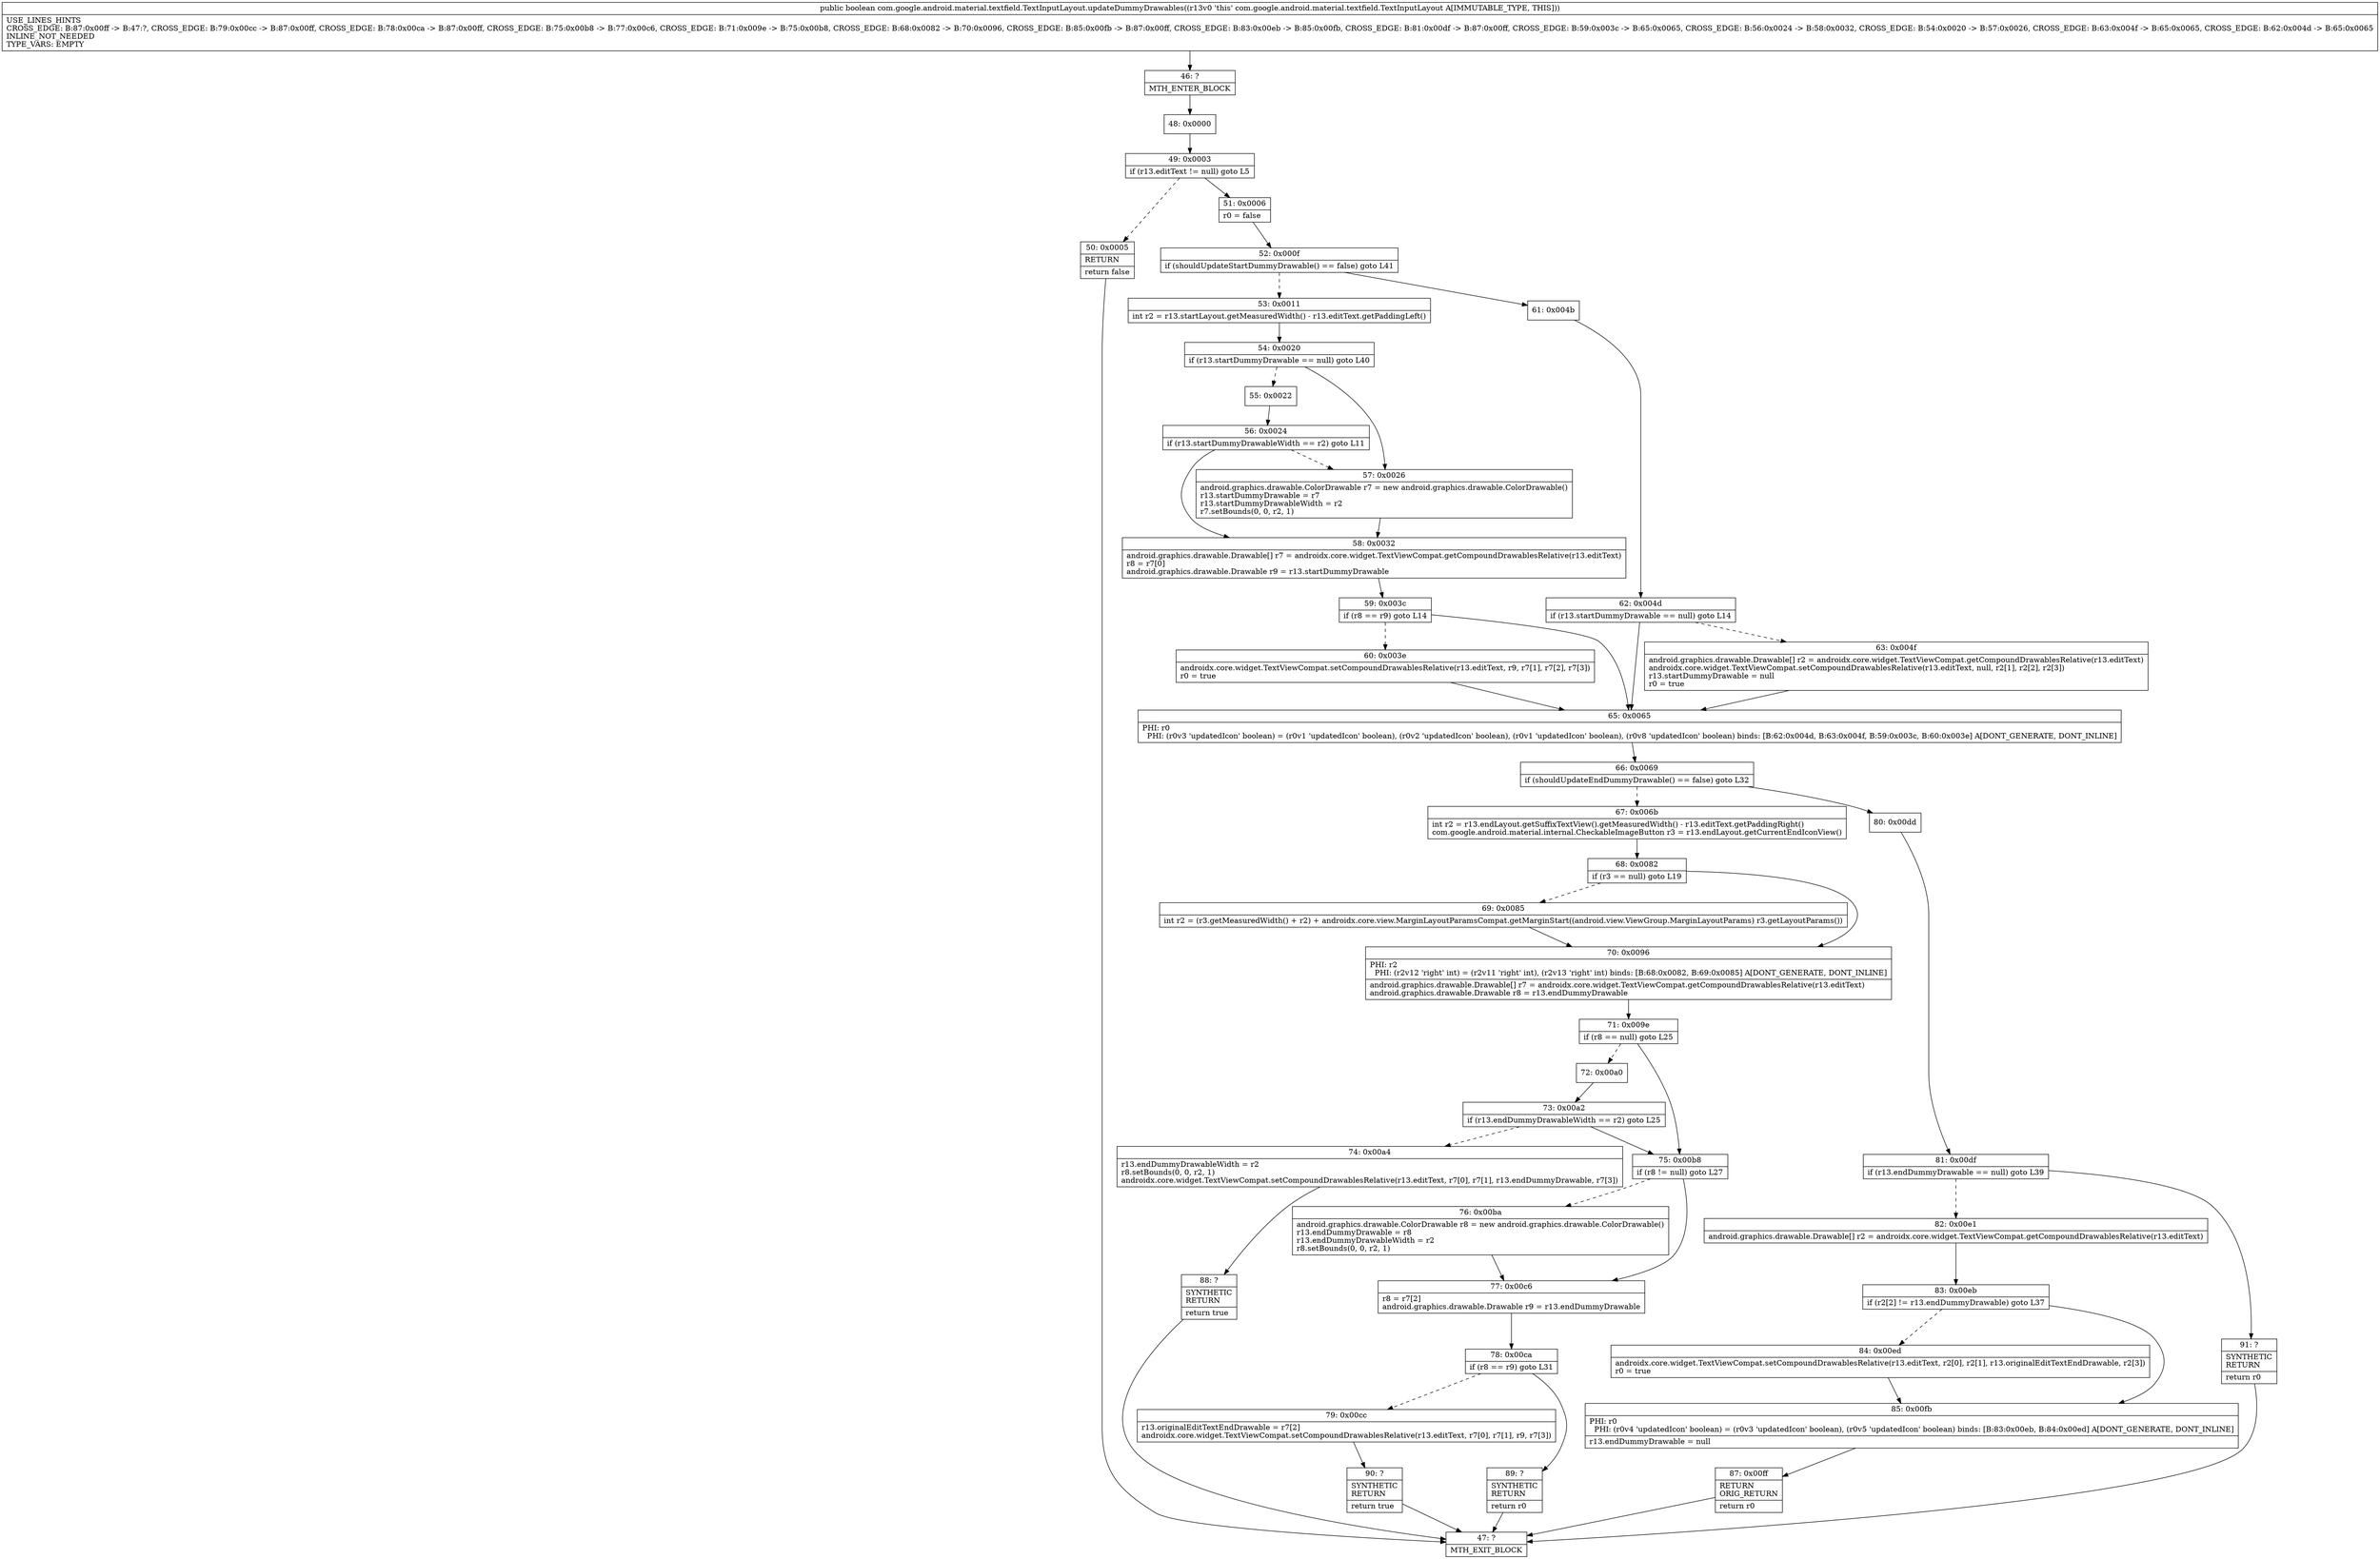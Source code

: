 digraph "CFG forcom.google.android.material.textfield.TextInputLayout.updateDummyDrawables()Z" {
Node_46 [shape=record,label="{46\:\ ?|MTH_ENTER_BLOCK\l}"];
Node_48 [shape=record,label="{48\:\ 0x0000}"];
Node_49 [shape=record,label="{49\:\ 0x0003|if (r13.editText != null) goto L5\l}"];
Node_50 [shape=record,label="{50\:\ 0x0005|RETURN\l|return false\l}"];
Node_47 [shape=record,label="{47\:\ ?|MTH_EXIT_BLOCK\l}"];
Node_51 [shape=record,label="{51\:\ 0x0006|r0 = false\l}"];
Node_52 [shape=record,label="{52\:\ 0x000f|if (shouldUpdateStartDummyDrawable() == false) goto L41\l}"];
Node_53 [shape=record,label="{53\:\ 0x0011|int r2 = r13.startLayout.getMeasuredWidth() \- r13.editText.getPaddingLeft()\l}"];
Node_54 [shape=record,label="{54\:\ 0x0020|if (r13.startDummyDrawable == null) goto L40\l}"];
Node_55 [shape=record,label="{55\:\ 0x0022}"];
Node_56 [shape=record,label="{56\:\ 0x0024|if (r13.startDummyDrawableWidth == r2) goto L11\l}"];
Node_58 [shape=record,label="{58\:\ 0x0032|android.graphics.drawable.Drawable[] r7 = androidx.core.widget.TextViewCompat.getCompoundDrawablesRelative(r13.editText)\lr8 = r7[0]\landroid.graphics.drawable.Drawable r9 = r13.startDummyDrawable\l}"];
Node_59 [shape=record,label="{59\:\ 0x003c|if (r8 == r9) goto L14\l}"];
Node_60 [shape=record,label="{60\:\ 0x003e|androidx.core.widget.TextViewCompat.setCompoundDrawablesRelative(r13.editText, r9, r7[1], r7[2], r7[3])\lr0 = true\l}"];
Node_65 [shape=record,label="{65\:\ 0x0065|PHI: r0 \l  PHI: (r0v3 'updatedIcon' boolean) = (r0v1 'updatedIcon' boolean), (r0v2 'updatedIcon' boolean), (r0v1 'updatedIcon' boolean), (r0v8 'updatedIcon' boolean) binds: [B:62:0x004d, B:63:0x004f, B:59:0x003c, B:60:0x003e] A[DONT_GENERATE, DONT_INLINE]\l}"];
Node_66 [shape=record,label="{66\:\ 0x0069|if (shouldUpdateEndDummyDrawable() == false) goto L32\l}"];
Node_67 [shape=record,label="{67\:\ 0x006b|int r2 = r13.endLayout.getSuffixTextView().getMeasuredWidth() \- r13.editText.getPaddingRight()\lcom.google.android.material.internal.CheckableImageButton r3 = r13.endLayout.getCurrentEndIconView()\l}"];
Node_68 [shape=record,label="{68\:\ 0x0082|if (r3 == null) goto L19\l}"];
Node_69 [shape=record,label="{69\:\ 0x0085|int r2 = (r3.getMeasuredWidth() + r2) + androidx.core.view.MarginLayoutParamsCompat.getMarginStart((android.view.ViewGroup.MarginLayoutParams) r3.getLayoutParams())\l}"];
Node_70 [shape=record,label="{70\:\ 0x0096|PHI: r2 \l  PHI: (r2v12 'right' int) = (r2v11 'right' int), (r2v13 'right' int) binds: [B:68:0x0082, B:69:0x0085] A[DONT_GENERATE, DONT_INLINE]\l|android.graphics.drawable.Drawable[] r7 = androidx.core.widget.TextViewCompat.getCompoundDrawablesRelative(r13.editText)\landroid.graphics.drawable.Drawable r8 = r13.endDummyDrawable\l}"];
Node_71 [shape=record,label="{71\:\ 0x009e|if (r8 == null) goto L25\l}"];
Node_72 [shape=record,label="{72\:\ 0x00a0}"];
Node_73 [shape=record,label="{73\:\ 0x00a2|if (r13.endDummyDrawableWidth == r2) goto L25\l}"];
Node_74 [shape=record,label="{74\:\ 0x00a4|r13.endDummyDrawableWidth = r2\lr8.setBounds(0, 0, r2, 1)\landroidx.core.widget.TextViewCompat.setCompoundDrawablesRelative(r13.editText, r7[0], r7[1], r13.endDummyDrawable, r7[3])\l}"];
Node_88 [shape=record,label="{88\:\ ?|SYNTHETIC\lRETURN\l|return true\l}"];
Node_75 [shape=record,label="{75\:\ 0x00b8|if (r8 != null) goto L27\l}"];
Node_76 [shape=record,label="{76\:\ 0x00ba|android.graphics.drawable.ColorDrawable r8 = new android.graphics.drawable.ColorDrawable()\lr13.endDummyDrawable = r8\lr13.endDummyDrawableWidth = r2\lr8.setBounds(0, 0, r2, 1)\l}"];
Node_77 [shape=record,label="{77\:\ 0x00c6|r8 = r7[2]\landroid.graphics.drawable.Drawable r9 = r13.endDummyDrawable\l}"];
Node_78 [shape=record,label="{78\:\ 0x00ca|if (r8 == r9) goto L31\l}"];
Node_79 [shape=record,label="{79\:\ 0x00cc|r13.originalEditTextEndDrawable = r7[2]\landroidx.core.widget.TextViewCompat.setCompoundDrawablesRelative(r13.editText, r7[0], r7[1], r9, r7[3])\l}"];
Node_90 [shape=record,label="{90\:\ ?|SYNTHETIC\lRETURN\l|return true\l}"];
Node_89 [shape=record,label="{89\:\ ?|SYNTHETIC\lRETURN\l|return r0\l}"];
Node_80 [shape=record,label="{80\:\ 0x00dd}"];
Node_81 [shape=record,label="{81\:\ 0x00df|if (r13.endDummyDrawable == null) goto L39\l}"];
Node_82 [shape=record,label="{82\:\ 0x00e1|android.graphics.drawable.Drawable[] r2 = androidx.core.widget.TextViewCompat.getCompoundDrawablesRelative(r13.editText)\l}"];
Node_83 [shape=record,label="{83\:\ 0x00eb|if (r2[2] != r13.endDummyDrawable) goto L37\l}"];
Node_84 [shape=record,label="{84\:\ 0x00ed|androidx.core.widget.TextViewCompat.setCompoundDrawablesRelative(r13.editText, r2[0], r2[1], r13.originalEditTextEndDrawable, r2[3])\lr0 = true\l}"];
Node_85 [shape=record,label="{85\:\ 0x00fb|PHI: r0 \l  PHI: (r0v4 'updatedIcon' boolean) = (r0v3 'updatedIcon' boolean), (r0v5 'updatedIcon' boolean) binds: [B:83:0x00eb, B:84:0x00ed] A[DONT_GENERATE, DONT_INLINE]\l|r13.endDummyDrawable = null\l}"];
Node_87 [shape=record,label="{87\:\ 0x00ff|RETURN\lORIG_RETURN\l|return r0\l}"];
Node_91 [shape=record,label="{91\:\ ?|SYNTHETIC\lRETURN\l|return r0\l}"];
Node_57 [shape=record,label="{57\:\ 0x0026|android.graphics.drawable.ColorDrawable r7 = new android.graphics.drawable.ColorDrawable()\lr13.startDummyDrawable = r7\lr13.startDummyDrawableWidth = r2\lr7.setBounds(0, 0, r2, 1)\l}"];
Node_61 [shape=record,label="{61\:\ 0x004b}"];
Node_62 [shape=record,label="{62\:\ 0x004d|if (r13.startDummyDrawable == null) goto L14\l}"];
Node_63 [shape=record,label="{63\:\ 0x004f|android.graphics.drawable.Drawable[] r2 = androidx.core.widget.TextViewCompat.getCompoundDrawablesRelative(r13.editText)\landroidx.core.widget.TextViewCompat.setCompoundDrawablesRelative(r13.editText, null, r2[1], r2[2], r2[3])\lr13.startDummyDrawable = null\lr0 = true\l}"];
MethodNode[shape=record,label="{public boolean com.google.android.material.textfield.TextInputLayout.updateDummyDrawables((r13v0 'this' com.google.android.material.textfield.TextInputLayout A[IMMUTABLE_TYPE, THIS]))  | USE_LINES_HINTS\lCROSS_EDGE: B:87:0x00ff \-\> B:47:?, CROSS_EDGE: B:79:0x00cc \-\> B:87:0x00ff, CROSS_EDGE: B:78:0x00ca \-\> B:87:0x00ff, CROSS_EDGE: B:75:0x00b8 \-\> B:77:0x00c6, CROSS_EDGE: B:71:0x009e \-\> B:75:0x00b8, CROSS_EDGE: B:68:0x0082 \-\> B:70:0x0096, CROSS_EDGE: B:85:0x00fb \-\> B:87:0x00ff, CROSS_EDGE: B:83:0x00eb \-\> B:85:0x00fb, CROSS_EDGE: B:81:0x00df \-\> B:87:0x00ff, CROSS_EDGE: B:59:0x003c \-\> B:65:0x0065, CROSS_EDGE: B:56:0x0024 \-\> B:58:0x0032, CROSS_EDGE: B:54:0x0020 \-\> B:57:0x0026, CROSS_EDGE: B:63:0x004f \-\> B:65:0x0065, CROSS_EDGE: B:62:0x004d \-\> B:65:0x0065\lINLINE_NOT_NEEDED\lTYPE_VARS: EMPTY\l}"];
MethodNode -> Node_46;Node_46 -> Node_48;
Node_48 -> Node_49;
Node_49 -> Node_50[style=dashed];
Node_49 -> Node_51;
Node_50 -> Node_47;
Node_51 -> Node_52;
Node_52 -> Node_53[style=dashed];
Node_52 -> Node_61;
Node_53 -> Node_54;
Node_54 -> Node_55[style=dashed];
Node_54 -> Node_57;
Node_55 -> Node_56;
Node_56 -> Node_57[style=dashed];
Node_56 -> Node_58;
Node_58 -> Node_59;
Node_59 -> Node_60[style=dashed];
Node_59 -> Node_65;
Node_60 -> Node_65;
Node_65 -> Node_66;
Node_66 -> Node_67[style=dashed];
Node_66 -> Node_80;
Node_67 -> Node_68;
Node_68 -> Node_69[style=dashed];
Node_68 -> Node_70;
Node_69 -> Node_70;
Node_70 -> Node_71;
Node_71 -> Node_72[style=dashed];
Node_71 -> Node_75;
Node_72 -> Node_73;
Node_73 -> Node_74[style=dashed];
Node_73 -> Node_75;
Node_74 -> Node_88;
Node_88 -> Node_47;
Node_75 -> Node_76[style=dashed];
Node_75 -> Node_77;
Node_76 -> Node_77;
Node_77 -> Node_78;
Node_78 -> Node_79[style=dashed];
Node_78 -> Node_89;
Node_79 -> Node_90;
Node_90 -> Node_47;
Node_89 -> Node_47;
Node_80 -> Node_81;
Node_81 -> Node_82[style=dashed];
Node_81 -> Node_91;
Node_82 -> Node_83;
Node_83 -> Node_84[style=dashed];
Node_83 -> Node_85;
Node_84 -> Node_85;
Node_85 -> Node_87;
Node_87 -> Node_47;
Node_91 -> Node_47;
Node_57 -> Node_58;
Node_61 -> Node_62;
Node_62 -> Node_63[style=dashed];
Node_62 -> Node_65;
Node_63 -> Node_65;
}

